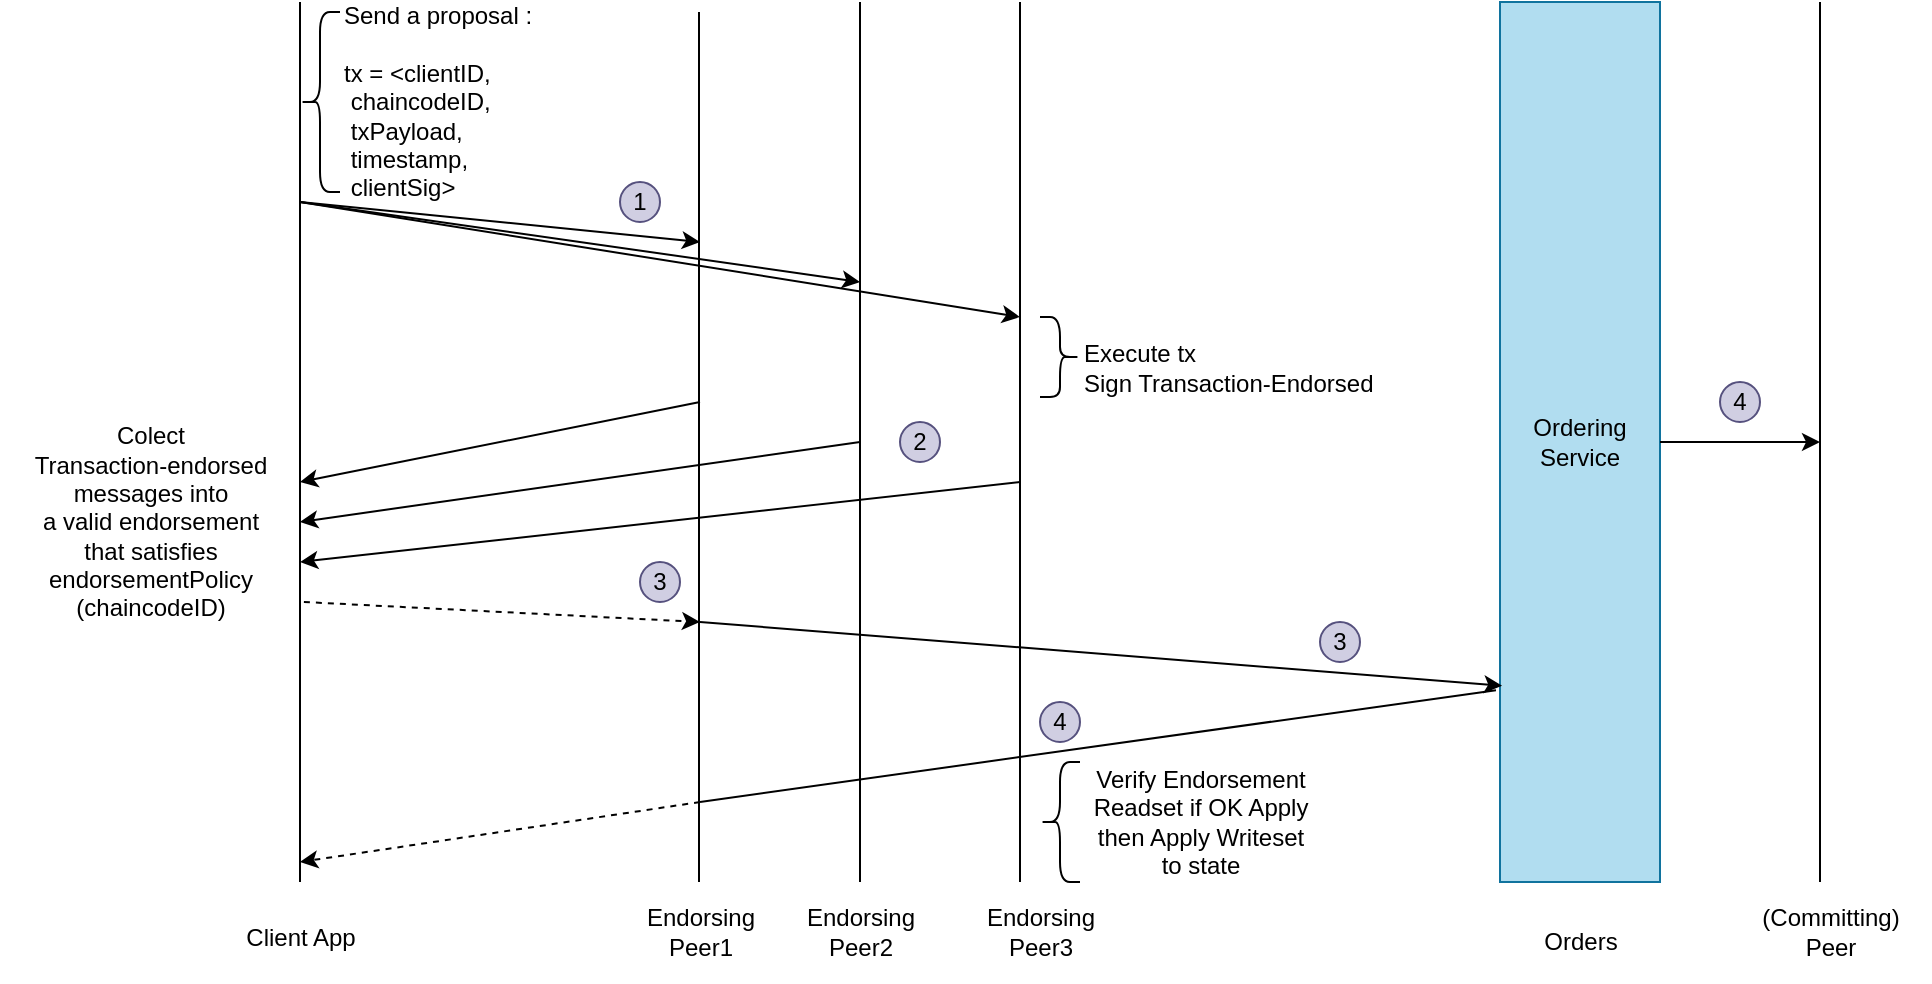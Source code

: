 <mxfile version="15.0.3" type="github">
  <diagram id="e62hqZ1U8-yl1BPTolc8" name="Page-1">
    <mxGraphModel dx="1901" dy="440" grid="1" gridSize="10" guides="1" tooltips="1" connect="1" arrows="1" fold="1" page="1" pageScale="1" pageWidth="1100" pageHeight="850" math="0" shadow="0">
      <root>
        <mxCell id="0" />
        <mxCell id="1" parent="0" />
        <mxCell id="f_XeqD2XCdlRn0SwGh4A-67" value="" style="endArrow=none;html=1;" parent="1" edge="1">
          <mxGeometry width="50" height="50" relative="1" as="geometry">
            <mxPoint x="80" y="480" as="sourcePoint" />
            <mxPoint x="80" y="40" as="targetPoint" />
          </mxGeometry>
        </mxCell>
        <mxCell id="f_XeqD2XCdlRn0SwGh4A-68" value="" style="endArrow=classic;html=1;" parent="1" edge="1">
          <mxGeometry width="50" height="50" relative="1" as="geometry">
            <mxPoint x="80" y="140" as="sourcePoint" />
            <mxPoint x="280" y="160" as="targetPoint" />
          </mxGeometry>
        </mxCell>
        <mxCell id="f_XeqD2XCdlRn0SwGh4A-70" value="" style="endArrow=none;html=1;" parent="1" edge="1">
          <mxGeometry width="50" height="50" relative="1" as="geometry">
            <mxPoint x="360" y="480" as="sourcePoint" />
            <mxPoint x="360" y="40" as="targetPoint" />
          </mxGeometry>
        </mxCell>
        <mxCell id="f_XeqD2XCdlRn0SwGh4A-72" value="" style="endArrow=none;html=1;" parent="1" edge="1">
          <mxGeometry width="50" height="50" relative="1" as="geometry">
            <mxPoint x="279.5" y="480" as="sourcePoint" />
            <mxPoint x="279.5" y="45" as="targetPoint" />
          </mxGeometry>
        </mxCell>
        <mxCell id="f_XeqD2XCdlRn0SwGh4A-73" value="" style="endArrow=none;html=1;" parent="1" edge="1">
          <mxGeometry width="50" height="50" relative="1" as="geometry">
            <mxPoint x="440" y="480" as="sourcePoint" />
            <mxPoint x="440" y="40" as="targetPoint" />
          </mxGeometry>
        </mxCell>
        <mxCell id="f_XeqD2XCdlRn0SwGh4A-75" value="" style="endArrow=classic;html=1;" parent="1" edge="1">
          <mxGeometry width="50" height="50" relative="1" as="geometry">
            <mxPoint x="80" y="140" as="sourcePoint" />
            <mxPoint x="360" y="180" as="targetPoint" />
          </mxGeometry>
        </mxCell>
        <mxCell id="f_XeqD2XCdlRn0SwGh4A-76" value="" style="endArrow=classic;html=1;" parent="1" edge="1">
          <mxGeometry width="50" height="50" relative="1" as="geometry">
            <mxPoint x="80" y="140" as="sourcePoint" />
            <mxPoint x="440" y="197.5" as="targetPoint" />
          </mxGeometry>
        </mxCell>
        <mxCell id="f_XeqD2XCdlRn0SwGh4A-78" value="&lt;div align=&quot;left&quot;&gt;Send a proposal :&lt;/div&gt;&lt;div align=&quot;left&quot;&gt;&lt;br&gt;&lt;/div&gt;&lt;div align=&quot;left&quot;&gt;tx = &amp;lt;clientID, &lt;br&gt;&lt;/div&gt;&lt;div align=&quot;left&quot;&gt;&lt;span style=&quot;white-space: pre&quot;&gt; &lt;/span&gt;chaincodeID, &lt;br&gt;&lt;/div&gt;&lt;div align=&quot;left&quot;&gt;&lt;span style=&quot;white-space: pre&quot;&gt; &lt;/span&gt;t&lt;span style=&quot;white-space: pre&quot;&gt;&lt;/span&gt;xPayload, &lt;br&gt;&lt;/div&gt;&lt;div align=&quot;left&quot;&gt;&lt;span style=&quot;white-space: pre&quot;&gt; &lt;/span&gt;timestamp,&lt;/div&gt;&lt;div align=&quot;left&quot;&gt;&lt;span style=&quot;white-space: pre&quot;&gt; &lt;/span&gt;clientSig&amp;gt;&lt;br&gt;&lt;/div&gt;" style="text;html=1;align=left;verticalAlign=middle;resizable=0;points=[];autosize=1;strokeColor=none;" parent="1" vertex="1">
          <mxGeometry x="100" y="40" width="130" height="100" as="geometry" />
        </mxCell>
        <mxCell id="f_XeqD2XCdlRn0SwGh4A-80" value="&lt;div align=&quot;left&quot;&gt;Execute tx&lt;br&gt;Sign Transaction-Endorsed&lt;br&gt;&lt;/div&gt;" style="text;html=1;align=left;verticalAlign=middle;resizable=0;points=[];autosize=1;strokeColor=none;" parent="1" vertex="1">
          <mxGeometry x="470" y="207.5" width="180" height="30" as="geometry" />
        </mxCell>
        <mxCell id="f_XeqD2XCdlRn0SwGh4A-83" value="" style="shape=curlyBracket;whiteSpace=wrap;html=1;rounded=1;flipH=1;strokeWidth=1;verticalAlign=middle;fillColor=none;size=0.5;" parent="1" vertex="1">
          <mxGeometry x="450" y="197.5" width="20" height="40" as="geometry" />
        </mxCell>
        <mxCell id="f_XeqD2XCdlRn0SwGh4A-84" value="" style="shape=curlyBracket;whiteSpace=wrap;html=1;rounded=1;strokeWidth=1;verticalAlign=middle;fillColor=none;" parent="1" vertex="1">
          <mxGeometry x="80" y="45" width="20" height="90" as="geometry" />
        </mxCell>
        <mxCell id="f_XeqD2XCdlRn0SwGh4A-87" value="" style="endArrow=classic;html=1;" parent="1" edge="1">
          <mxGeometry width="50" height="50" relative="1" as="geometry">
            <mxPoint x="440" y="280" as="sourcePoint" />
            <mxPoint x="80" y="320" as="targetPoint" />
          </mxGeometry>
        </mxCell>
        <mxCell id="f_XeqD2XCdlRn0SwGh4A-88" value="" style="endArrow=classic;html=1;" parent="1" edge="1">
          <mxGeometry width="50" height="50" relative="1" as="geometry">
            <mxPoint x="280" y="240" as="sourcePoint" />
            <mxPoint x="80" y="280" as="targetPoint" />
          </mxGeometry>
        </mxCell>
        <mxCell id="f_XeqD2XCdlRn0SwGh4A-90" value="" style="endArrow=classic;html=1;" parent="1" edge="1">
          <mxGeometry width="50" height="50" relative="1" as="geometry">
            <mxPoint x="360" y="260" as="sourcePoint" />
            <mxPoint x="80" y="300" as="targetPoint" />
          </mxGeometry>
        </mxCell>
        <mxCell id="f_XeqD2XCdlRn0SwGh4A-91" value="Colect &lt;br&gt;Transaction-endorsed&lt;br&gt;messages into&lt;br&gt; a valid endorsement&lt;br&gt;that satisfies&lt;br&gt; endorsementPolicy&lt;br&gt;(chaincodeID)" style="text;html=1;align=center;verticalAlign=middle;resizable=0;points=[];autosize=1;strokeColor=none;" parent="1" vertex="1">
          <mxGeometry x="-70" y="250" width="150" height="100" as="geometry" />
        </mxCell>
        <mxCell id="f_XeqD2XCdlRn0SwGh4A-98" value="&lt;div&gt;Client App&lt;/div&gt;&lt;div&gt;&lt;br&gt;&lt;/div&gt;" style="text;html=1;align=center;verticalAlign=middle;resizable=0;points=[];autosize=1;strokeColor=none;" parent="1" vertex="1">
          <mxGeometry x="40" y="500" width="80" height="30" as="geometry" />
        </mxCell>
        <mxCell id="f_XeqD2XCdlRn0SwGh4A-99" value="&lt;div&gt;Endorsing &lt;br&gt;&lt;/div&gt;&lt;div&gt;Peer1&lt;/div&gt;" style="text;html=1;align=center;verticalAlign=middle;resizable=0;points=[];autosize=1;strokeColor=none;" parent="1" vertex="1">
          <mxGeometry x="240" y="490" width="80" height="30" as="geometry" />
        </mxCell>
        <mxCell id="f_XeqD2XCdlRn0SwGh4A-100" value="&lt;div&gt;Endorsing &lt;br&gt;&lt;/div&gt;&lt;div&gt;Peer2&lt;/div&gt;" style="text;html=1;align=center;verticalAlign=middle;resizable=0;points=[];autosize=1;strokeColor=none;" parent="1" vertex="1">
          <mxGeometry x="320" y="490" width="80" height="30" as="geometry" />
        </mxCell>
        <mxCell id="f_XeqD2XCdlRn0SwGh4A-101" value="&lt;div&gt;Endorsing &lt;br&gt;&lt;/div&gt;&lt;div&gt;Peer3&lt;/div&gt;" style="text;html=1;align=center;verticalAlign=middle;resizable=0;points=[];autosize=1;strokeColor=none;" parent="1" vertex="1">
          <mxGeometry x="410" y="490" width="80" height="30" as="geometry" />
        </mxCell>
        <mxCell id="f_XeqD2XCdlRn0SwGh4A-104" value="&lt;div&gt;Ordering&lt;/div&gt;&lt;div&gt;Service&lt;br&gt;&lt;/div&gt;" style="rounded=0;whiteSpace=wrap;html=1;strokeWidth=1;verticalAlign=middle;fillColor=#b1ddf0;strokeColor=#10739e;" parent="1" vertex="1">
          <mxGeometry x="680" y="40" width="80" height="440" as="geometry" />
        </mxCell>
        <mxCell id="f_XeqD2XCdlRn0SwGh4A-105" value="Orders" style="text;html=1;align=center;verticalAlign=middle;resizable=0;points=[];autosize=1;strokeColor=none;" parent="1" vertex="1">
          <mxGeometry x="690" y="500" width="60" height="20" as="geometry" />
        </mxCell>
        <mxCell id="f_XeqD2XCdlRn0SwGh4A-109" value="" style="endArrow=classic;html=1;entryX=0.013;entryY=0.777;entryDx=0;entryDy=0;entryPerimeter=0;" parent="1" target="f_XeqD2XCdlRn0SwGh4A-104" edge="1">
          <mxGeometry width="50" height="50" relative="1" as="geometry">
            <mxPoint x="280" y="350" as="sourcePoint" />
            <mxPoint x="678" y="260" as="targetPoint" />
          </mxGeometry>
        </mxCell>
        <mxCell id="f_XeqD2XCdlRn0SwGh4A-122" value="Verify Endorsement &lt;br&gt;Readset if OK Apply &lt;br&gt;&lt;div&gt;then Apply Writeset &lt;br&gt;&lt;/div&gt;&lt;div&gt;to state&lt;br&gt;&lt;/div&gt;" style="text;html=1;align=center;verticalAlign=middle;resizable=0;points=[];autosize=1;strokeColor=none;" parent="1" vertex="1">
          <mxGeometry x="460" y="420" width="140" height="60" as="geometry" />
        </mxCell>
        <mxCell id="f_XeqD2XCdlRn0SwGh4A-123" value="" style="endArrow=classic;html=1;dashed=1;" parent="1" edge="1">
          <mxGeometry width="50" height="50" relative="1" as="geometry">
            <mxPoint x="280" y="440" as="sourcePoint" />
            <mxPoint x="80" y="470" as="targetPoint" />
          </mxGeometry>
        </mxCell>
        <mxCell id="f_XeqD2XCdlRn0SwGh4A-126" value="" style="endArrow=none;html=1;entryX=-0.025;entryY=0.782;entryDx=0;entryDy=0;entryPerimeter=0;" parent="1" target="f_XeqD2XCdlRn0SwGh4A-104" edge="1">
          <mxGeometry width="50" height="50" relative="1" as="geometry">
            <mxPoint x="280" y="440" as="sourcePoint" />
            <mxPoint x="400" y="280" as="targetPoint" />
          </mxGeometry>
        </mxCell>
        <mxCell id="f_XeqD2XCdlRn0SwGh4A-128" value="" style="endArrow=classic;html=1;exitX=1;exitY=0.5;exitDx=0;exitDy=0;" parent="1" source="f_XeqD2XCdlRn0SwGh4A-104" edge="1">
          <mxGeometry width="50" height="50" relative="1" as="geometry">
            <mxPoint x="740" y="300" as="sourcePoint" />
            <mxPoint x="840" y="260" as="targetPoint" />
          </mxGeometry>
        </mxCell>
        <mxCell id="f_XeqD2XCdlRn0SwGh4A-129" value="" style="endArrow=none;html=1;" parent="1" edge="1">
          <mxGeometry width="50" height="50" relative="1" as="geometry">
            <mxPoint x="840" y="480" as="sourcePoint" />
            <mxPoint x="840" y="40" as="targetPoint" />
          </mxGeometry>
        </mxCell>
        <mxCell id="f_XeqD2XCdlRn0SwGh4A-130" value="&lt;div&gt;(Committing)&lt;/div&gt;&lt;div&gt;Peer&lt;br&gt;&lt;/div&gt;" style="text;html=1;align=center;verticalAlign=middle;resizable=0;points=[];autosize=1;strokeColor=none;" parent="1" vertex="1">
          <mxGeometry x="795" y="490" width="100" height="30" as="geometry" />
        </mxCell>
        <mxCell id="f_XeqD2XCdlRn0SwGh4A-132" value="1" style="ellipse;whiteSpace=wrap;html=1;aspect=fixed;strokeWidth=1;verticalAlign=middle;fillColor=#d0cee2;strokeColor=#56517e;" parent="1" vertex="1">
          <mxGeometry x="240" y="130" width="20" height="20" as="geometry" />
        </mxCell>
        <mxCell id="f_XeqD2XCdlRn0SwGh4A-133" value="2" style="ellipse;whiteSpace=wrap;html=1;aspect=fixed;strokeWidth=1;verticalAlign=middle;fillColor=#d0cee2;strokeColor=#56517e;" parent="1" vertex="1">
          <mxGeometry x="380" y="250" width="20" height="20" as="geometry" />
        </mxCell>
        <mxCell id="f_XeqD2XCdlRn0SwGh4A-136" value="3" style="ellipse;whiteSpace=wrap;html=1;aspect=fixed;strokeWidth=1;verticalAlign=middle;fillColor=#d0cee2;strokeColor=#56517e;" parent="1" vertex="1">
          <mxGeometry x="250" y="320" width="20" height="20" as="geometry" />
        </mxCell>
        <mxCell id="f_XeqD2XCdlRn0SwGh4A-137" value="3" style="ellipse;whiteSpace=wrap;html=1;aspect=fixed;strokeWidth=1;verticalAlign=middle;fillColor=#d0cee2;strokeColor=#56517e;" parent="1" vertex="1">
          <mxGeometry x="590" y="350" width="20" height="20" as="geometry" />
        </mxCell>
        <mxCell id="f_XeqD2XCdlRn0SwGh4A-138" value="4" style="ellipse;whiteSpace=wrap;html=1;aspect=fixed;strokeWidth=1;verticalAlign=middle;fillColor=#d0cee2;strokeColor=#56517e;" parent="1" vertex="1">
          <mxGeometry x="790" y="230" width="20" height="20" as="geometry" />
        </mxCell>
        <mxCell id="f_XeqD2XCdlRn0SwGh4A-139" value="4" style="ellipse;whiteSpace=wrap;html=1;aspect=fixed;strokeWidth=1;verticalAlign=middle;fillColor=#d0cee2;strokeColor=#56517e;" parent="1" vertex="1">
          <mxGeometry x="450" y="390" width="20" height="20" as="geometry" />
        </mxCell>
        <mxCell id="f_XeqD2XCdlRn0SwGh4A-140" value="" style="shape=curlyBracket;whiteSpace=wrap;html=1;rounded=1;strokeWidth=1;verticalAlign=middle;fillColor=none;" parent="1" vertex="1">
          <mxGeometry x="450" y="420" width="20" height="60" as="geometry" />
        </mxCell>
        <mxCell id="f_XeqD2XCdlRn0SwGh4A-143" value="" style="endArrow=classic;html=1;exitX=1.013;exitY=0.9;exitDx=0;exitDy=0;exitPerimeter=0;dashed=1;" parent="1" source="f_XeqD2XCdlRn0SwGh4A-91" edge="1">
          <mxGeometry width="50" height="50" relative="1" as="geometry">
            <mxPoint x="80" y="360" as="sourcePoint" />
            <mxPoint x="280" y="350" as="targetPoint" />
          </mxGeometry>
        </mxCell>
      </root>
    </mxGraphModel>
  </diagram>
</mxfile>
